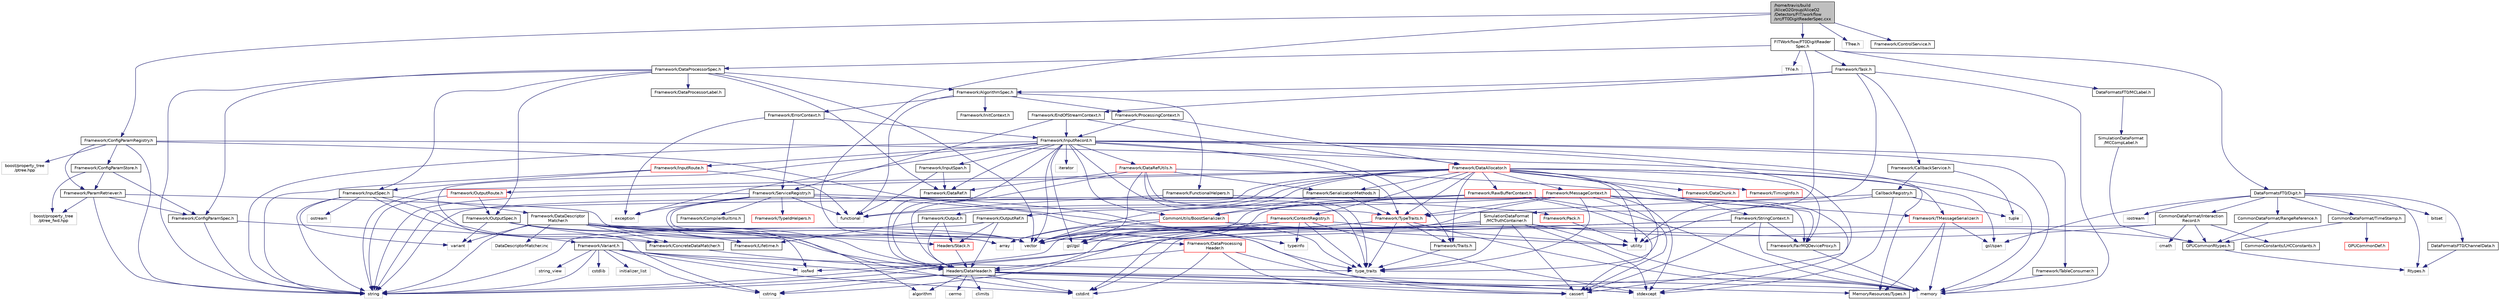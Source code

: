 digraph "/home/travis/build/AliceO2Group/AliceO2/Detectors/FIT/workflow/src/FT0DigitReaderSpec.cxx"
{
 // INTERACTIVE_SVG=YES
  bgcolor="transparent";
  edge [fontname="Helvetica",fontsize="10",labelfontname="Helvetica",labelfontsize="10"];
  node [fontname="Helvetica",fontsize="10",shape=record];
  Node0 [label="/home/travis/build\l/AliceO2Group/AliceO2\l/Detectors/FIT/workflow\l/src/FT0DigitReaderSpec.cxx",height=0.2,width=0.4,color="black", fillcolor="grey75", style="filled", fontcolor="black"];
  Node0 -> Node1 [color="midnightblue",fontsize="10",style="solid",fontname="Helvetica"];
  Node1 [label="vector",height=0.2,width=0.4,color="grey75"];
  Node0 -> Node2 [color="midnightblue",fontsize="10",style="solid",fontname="Helvetica"];
  Node2 [label="TTree.h",height=0.2,width=0.4,color="grey75"];
  Node0 -> Node3 [color="midnightblue",fontsize="10",style="solid",fontname="Helvetica"];
  Node3 [label="Framework/ConfigParamRegistry.h",height=0.2,width=0.4,color="black",URL="$de/dc6/ConfigParamRegistry_8h.html"];
  Node3 -> Node4 [color="midnightblue",fontsize="10",style="solid",fontname="Helvetica"];
  Node4 [label="Framework/ParamRetriever.h",height=0.2,width=0.4,color="black",URL="$df/d72/ParamRetriever_8h.html"];
  Node4 -> Node5 [color="midnightblue",fontsize="10",style="solid",fontname="Helvetica"];
  Node5 [label="Framework/ConfigParamSpec.h",height=0.2,width=0.4,color="black",URL="$d0/d1c/ConfigParamSpec_8h.html"];
  Node5 -> Node6 [color="midnightblue",fontsize="10",style="solid",fontname="Helvetica"];
  Node6 [label="Framework/Variant.h",height=0.2,width=0.4,color="black",URL="$de/d56/Variant_8h.html"];
  Node6 -> Node7 [color="midnightblue",fontsize="10",style="solid",fontname="Helvetica"];
  Node7 [label="type_traits",height=0.2,width=0.4,color="grey75"];
  Node6 -> Node8 [color="midnightblue",fontsize="10",style="solid",fontname="Helvetica"];
  Node8 [label="cstring",height=0.2,width=0.4,color="grey75"];
  Node6 -> Node9 [color="midnightblue",fontsize="10",style="solid",fontname="Helvetica"];
  Node9 [label="cstdint",height=0.2,width=0.4,color="grey75"];
  Node6 -> Node10 [color="midnightblue",fontsize="10",style="solid",fontname="Helvetica"];
  Node10 [label="cstdlib",height=0.2,width=0.4,color="grey75"];
  Node6 -> Node11 [color="midnightblue",fontsize="10",style="solid",fontname="Helvetica"];
  Node11 [label="stdexcept",height=0.2,width=0.4,color="grey75"];
  Node6 -> Node12 [color="midnightblue",fontsize="10",style="solid",fontname="Helvetica"];
  Node12 [label="iosfwd",height=0.2,width=0.4,color="grey75"];
  Node6 -> Node13 [color="midnightblue",fontsize="10",style="solid",fontname="Helvetica"];
  Node13 [label="initializer_list",height=0.2,width=0.4,color="grey75"];
  Node6 -> Node14 [color="midnightblue",fontsize="10",style="solid",fontname="Helvetica"];
  Node14 [label="string_view",height=0.2,width=0.4,color="grey75"];
  Node6 -> Node15 [color="midnightblue",fontsize="10",style="solid",fontname="Helvetica"];
  Node15 [label="string",height=0.2,width=0.4,color="grey75"];
  Node5 -> Node15 [color="midnightblue",fontsize="10",style="solid",fontname="Helvetica"];
  Node4 -> Node16 [color="midnightblue",fontsize="10",style="solid",fontname="Helvetica"];
  Node16 [label="boost/property_tree\l/ptree_fwd.hpp",height=0.2,width=0.4,color="grey75"];
  Node4 -> Node15 [color="midnightblue",fontsize="10",style="solid",fontname="Helvetica"];
  Node4 -> Node1 [color="midnightblue",fontsize="10",style="solid",fontname="Helvetica"];
  Node3 -> Node17 [color="midnightblue",fontsize="10",style="solid",fontname="Helvetica"];
  Node17 [label="Framework/ConfigParamStore.h",height=0.2,width=0.4,color="black",URL="$dd/daf/ConfigParamStore_8h.html"];
  Node17 -> Node4 [color="midnightblue",fontsize="10",style="solid",fontname="Helvetica"];
  Node17 -> Node5 [color="midnightblue",fontsize="10",style="solid",fontname="Helvetica"];
  Node17 -> Node16 [color="midnightblue",fontsize="10",style="solid",fontname="Helvetica"];
  Node3 -> Node18 [color="midnightblue",fontsize="10",style="solid",fontname="Helvetica"];
  Node18 [label="boost/property_tree\l/ptree.hpp",height=0.2,width=0.4,color="grey75"];
  Node3 -> Node19 [color="midnightblue",fontsize="10",style="solid",fontname="Helvetica"];
  Node19 [label="memory",height=0.2,width=0.4,color="grey75"];
  Node3 -> Node15 [color="midnightblue",fontsize="10",style="solid",fontname="Helvetica"];
  Node3 -> Node20 [color="midnightblue",fontsize="10",style="solid",fontname="Helvetica"];
  Node20 [label="cassert",height=0.2,width=0.4,color="grey75"];
  Node0 -> Node21 [color="midnightblue",fontsize="10",style="solid",fontname="Helvetica"];
  Node21 [label="Framework/ControlService.h",height=0.2,width=0.4,color="black",URL="$d2/d43/ControlService_8h.html"];
  Node0 -> Node22 [color="midnightblue",fontsize="10",style="solid",fontname="Helvetica"];
  Node22 [label="FITWorkflow/FT0DigitReader\lSpec.h",height=0.2,width=0.4,color="black",URL="$dc/d0d/FT0DigitReaderSpec_8h.html"];
  Node22 -> Node23 [color="midnightblue",fontsize="10",style="solid",fontname="Helvetica"];
  Node23 [label="TFile.h",height=0.2,width=0.4,color="grey75"];
  Node22 -> Node24 [color="midnightblue",fontsize="10",style="solid",fontname="Helvetica"];
  Node24 [label="Framework/DataProcessorSpec.h",height=0.2,width=0.4,color="black",URL="$d0/df4/DataProcessorSpec_8h.html"];
  Node24 -> Node25 [color="midnightblue",fontsize="10",style="solid",fontname="Helvetica"];
  Node25 [label="Framework/AlgorithmSpec.h",height=0.2,width=0.4,color="black",URL="$d0/d14/AlgorithmSpec_8h.html"];
  Node25 -> Node26 [color="midnightblue",fontsize="10",style="solid",fontname="Helvetica"];
  Node26 [label="Framework/ProcessingContext.h",height=0.2,width=0.4,color="black",URL="$de/d6a/ProcessingContext_8h.html"];
  Node26 -> Node27 [color="midnightblue",fontsize="10",style="solid",fontname="Helvetica"];
  Node27 [label="Framework/InputRecord.h",height=0.2,width=0.4,color="black",URL="$d6/d5c/InputRecord_8h.html"];
  Node27 -> Node28 [color="midnightblue",fontsize="10",style="solid",fontname="Helvetica"];
  Node28 [label="Framework/DataRef.h",height=0.2,width=0.4,color="black",URL="$d5/dfb/DataRef_8h.html"];
  Node27 -> Node29 [color="midnightblue",fontsize="10",style="solid",fontname="Helvetica"];
  Node29 [label="Framework/DataRefUtils.h",height=0.2,width=0.4,color="red",URL="$d5/db8/DataRefUtils_8h.html"];
  Node29 -> Node28 [color="midnightblue",fontsize="10",style="solid",fontname="Helvetica"];
  Node29 -> Node42 [color="midnightblue",fontsize="10",style="solid",fontname="Helvetica"];
  Node42 [label="Framework/SerializationMethods.h",height=0.2,width=0.4,color="black",URL="$d1/d53/SerializationMethods_8h.html",tooltip="Type wrappers for enfording a specific serialization method. "];
  Node42 -> Node43 [color="midnightblue",fontsize="10",style="solid",fontname="Helvetica"];
  Node43 [label="Framework/TypeTraits.h",height=0.2,width=0.4,color="red",URL="$d0/d95/TypeTraits_8h.html"];
  Node43 -> Node7 [color="midnightblue",fontsize="10",style="solid",fontname="Helvetica"];
  Node43 -> Node1 [color="midnightblue",fontsize="10",style="solid",fontname="Helvetica"];
  Node43 -> Node19 [color="midnightblue",fontsize="10",style="solid",fontname="Helvetica"];
  Node43 -> Node44 [color="midnightblue",fontsize="10",style="solid",fontname="Helvetica"];
  Node44 [label="Framework/Traits.h",height=0.2,width=0.4,color="black",URL="$db/d31/Traits_8h.html"];
  Node44 -> Node7 [color="midnightblue",fontsize="10",style="solid",fontname="Helvetica"];
  Node43 -> Node47 [color="midnightblue",fontsize="10",style="solid",fontname="Helvetica"];
  Node47 [label="gsl/gsl",height=0.2,width=0.4,color="grey75"];
  Node42 -> Node48 [color="midnightblue",fontsize="10",style="solid",fontname="Helvetica"];
  Node48 [label="CommonUtils/BoostSerializer.h",height=0.2,width=0.4,color="red",URL="$d7/d91/BoostSerializer_8h.html",tooltip="Templatised boost serializer/deserializer for containers and base types. "];
  Node48 -> Node49 [color="midnightblue",fontsize="10",style="solid",fontname="Helvetica"];
  Node49 [label="utility",height=0.2,width=0.4,color="grey75"];
  Node48 -> Node7 [color="midnightblue",fontsize="10",style="solid",fontname="Helvetica"];
  Node48 -> Node50 [color="midnightblue",fontsize="10",style="solid",fontname="Helvetica"];
  Node50 [label="array",height=0.2,width=0.4,color="grey75"];
  Node48 -> Node1 [color="midnightblue",fontsize="10",style="solid",fontname="Helvetica"];
  Node29 -> Node43 [color="midnightblue",fontsize="10",style="solid",fontname="Helvetica"];
  Node29 -> Node64 [color="midnightblue",fontsize="10",style="solid",fontname="Helvetica"];
  Node64 [label="Headers/DataHeader.h",height=0.2,width=0.4,color="black",URL="$dc/dcd/DataHeader_8h.html"];
  Node64 -> Node9 [color="midnightblue",fontsize="10",style="solid",fontname="Helvetica"];
  Node64 -> Node19 [color="midnightblue",fontsize="10",style="solid",fontname="Helvetica"];
  Node64 -> Node20 [color="midnightblue",fontsize="10",style="solid",fontname="Helvetica"];
  Node64 -> Node8 [color="midnightblue",fontsize="10",style="solid",fontname="Helvetica"];
  Node64 -> Node65 [color="midnightblue",fontsize="10",style="solid",fontname="Helvetica"];
  Node65 [label="algorithm",height=0.2,width=0.4,color="grey75"];
  Node64 -> Node11 [color="midnightblue",fontsize="10",style="solid",fontname="Helvetica"];
  Node64 -> Node15 [color="midnightblue",fontsize="10",style="solid",fontname="Helvetica"];
  Node64 -> Node66 [color="midnightblue",fontsize="10",style="solid",fontname="Helvetica"];
  Node66 [label="climits",height=0.2,width=0.4,color="grey75"];
  Node64 -> Node40 [color="midnightblue",fontsize="10",style="solid",fontname="Helvetica"];
  Node40 [label="MemoryResources/Types.h",height=0.2,width=0.4,color="black",URL="$d7/df8/Types_8h.html"];
  Node64 -> Node67 [color="midnightblue",fontsize="10",style="solid",fontname="Helvetica"];
  Node67 [label="cerrno",height=0.2,width=0.4,color="grey75"];
  Node29 -> Node47 [color="midnightblue",fontsize="10",style="solid",fontname="Helvetica"];
  Node29 -> Node11 [color="midnightblue",fontsize="10",style="solid",fontname="Helvetica"];
  Node29 -> Node7 [color="midnightblue",fontsize="10",style="solid",fontname="Helvetica"];
  Node27 -> Node93 [color="midnightblue",fontsize="10",style="solid",fontname="Helvetica"];
  Node93 [label="Framework/InputRoute.h",height=0.2,width=0.4,color="red",URL="$d5/d19/InputRoute_8h.html"];
  Node93 -> Node71 [color="midnightblue",fontsize="10",style="solid",fontname="Helvetica"];
  Node71 [label="Framework/InputSpec.h",height=0.2,width=0.4,color="black",URL="$d5/d3f/InputSpec_8h.html"];
  Node71 -> Node68 [color="midnightblue",fontsize="10",style="solid",fontname="Helvetica"];
  Node68 [label="Framework/Lifetime.h",height=0.2,width=0.4,color="black",URL="$dc/dca/Lifetime_8h.html"];
  Node71 -> Node69 [color="midnightblue",fontsize="10",style="solid",fontname="Helvetica"];
  Node69 [label="Framework/ConcreteDataMatcher.h",height=0.2,width=0.4,color="black",URL="$d0/d1b/ConcreteDataMatcher_8h.html"];
  Node69 -> Node64 [color="midnightblue",fontsize="10",style="solid",fontname="Helvetica"];
  Node71 -> Node72 [color="midnightblue",fontsize="10",style="solid",fontname="Helvetica"];
  Node72 [label="Framework/DataDescriptor\lMatcher.h",height=0.2,width=0.4,color="black",URL="$d3/da3/DataDescriptorMatcher_8h.html"];
  Node72 -> Node69 [color="midnightblue",fontsize="10",style="solid",fontname="Helvetica"];
  Node72 -> Node73 [color="midnightblue",fontsize="10",style="solid",fontname="Helvetica"];
  Node73 [label="Framework/DataProcessing\lHeader.h",height=0.2,width=0.4,color="red",URL="$d6/dc9/DataProcessingHeader_8h.html"];
  Node73 -> Node64 [color="midnightblue",fontsize="10",style="solid",fontname="Helvetica"];
  Node73 -> Node9 [color="midnightblue",fontsize="10",style="solid",fontname="Helvetica"];
  Node73 -> Node19 [color="midnightblue",fontsize="10",style="solid",fontname="Helvetica"];
  Node73 -> Node20 [color="midnightblue",fontsize="10",style="solid",fontname="Helvetica"];
  Node72 -> Node64 [color="midnightblue",fontsize="10",style="solid",fontname="Helvetica"];
  Node72 -> Node76 [color="midnightblue",fontsize="10",style="solid",fontname="Helvetica"];
  Node76 [label="Headers/Stack.h",height=0.2,width=0.4,color="red",URL="$d4/d00/Headers_2include_2Headers_2Stack_8h.html"];
  Node76 -> Node64 [color="midnightblue",fontsize="10",style="solid",fontname="Helvetica"];
  Node72 -> Node50 [color="midnightblue",fontsize="10",style="solid",fontname="Helvetica"];
  Node72 -> Node9 [color="midnightblue",fontsize="10",style="solid",fontname="Helvetica"];
  Node72 -> Node12 [color="midnightblue",fontsize="10",style="solid",fontname="Helvetica"];
  Node72 -> Node15 [color="midnightblue",fontsize="10",style="solid",fontname="Helvetica"];
  Node72 -> Node70 [color="midnightblue",fontsize="10",style="solid",fontname="Helvetica"];
  Node70 [label="variant",height=0.2,width=0.4,color="grey75"];
  Node72 -> Node1 [color="midnightblue",fontsize="10",style="solid",fontname="Helvetica"];
  Node72 -> Node87 [color="midnightblue",fontsize="10",style="solid",fontname="Helvetica"];
  Node87 [label="DataDescriptorMatcher.inc",height=0.2,width=0.4,color="grey75"];
  Node71 -> Node15 [color="midnightblue",fontsize="10",style="solid",fontname="Helvetica"];
  Node71 -> Node88 [color="midnightblue",fontsize="10",style="solid",fontname="Helvetica"];
  Node88 [label="ostream",height=0.2,width=0.4,color="grey75"];
  Node71 -> Node70 [color="midnightblue",fontsize="10",style="solid",fontname="Helvetica"];
  Node93 -> Node15 [color="midnightblue",fontsize="10",style="solid",fontname="Helvetica"];
  Node93 -> Node96 [color="midnightblue",fontsize="10",style="solid",fontname="Helvetica"];
  Node96 [label="functional",height=0.2,width=0.4,color="grey75"];
  Node27 -> Node43 [color="midnightblue",fontsize="10",style="solid",fontname="Helvetica"];
  Node27 -> Node98 [color="midnightblue",fontsize="10",style="solid",fontname="Helvetica"];
  Node98 [label="Framework/InputSpan.h",height=0.2,width=0.4,color="black",URL="$da/d0f/InputSpan_8h.html"];
  Node98 -> Node28 [color="midnightblue",fontsize="10",style="solid",fontname="Helvetica"];
  Node98 -> Node96 [color="midnightblue",fontsize="10",style="solid",fontname="Helvetica"];
  Node27 -> Node99 [color="midnightblue",fontsize="10",style="solid",fontname="Helvetica"];
  Node99 [label="Framework/TableConsumer.h",height=0.2,width=0.4,color="black",URL="$dc/d03/TableConsumer_8h.html"];
  Node99 -> Node19 [color="midnightblue",fontsize="10",style="solid",fontname="Helvetica"];
  Node27 -> Node44 [color="midnightblue",fontsize="10",style="solid",fontname="Helvetica"];
  Node27 -> Node40 [color="midnightblue",fontsize="10",style="solid",fontname="Helvetica"];
  Node27 -> Node64 [color="midnightblue",fontsize="10",style="solid",fontname="Helvetica"];
  Node27 -> Node48 [color="midnightblue",fontsize="10",style="solid",fontname="Helvetica"];
  Node27 -> Node47 [color="midnightblue",fontsize="10",style="solid",fontname="Helvetica"];
  Node27 -> Node100 [color="midnightblue",fontsize="10",style="solid",fontname="Helvetica"];
  Node100 [label="iterator",height=0.2,width=0.4,color="grey75"];
  Node27 -> Node15 [color="midnightblue",fontsize="10",style="solid",fontname="Helvetica"];
  Node27 -> Node1 [color="midnightblue",fontsize="10",style="solid",fontname="Helvetica"];
  Node27 -> Node8 [color="midnightblue",fontsize="10",style="solid",fontname="Helvetica"];
  Node27 -> Node20 [color="midnightblue",fontsize="10",style="solid",fontname="Helvetica"];
  Node27 -> Node101 [color="midnightblue",fontsize="10",style="solid",fontname="Helvetica"];
  Node101 [label="exception",height=0.2,width=0.4,color="grey75"];
  Node27 -> Node19 [color="midnightblue",fontsize="10",style="solid",fontname="Helvetica"];
  Node27 -> Node7 [color="midnightblue",fontsize="10",style="solid",fontname="Helvetica"];
  Node26 -> Node102 [color="midnightblue",fontsize="10",style="solid",fontname="Helvetica"];
  Node102 [label="Framework/DataAllocator.h",height=0.2,width=0.4,color="red",URL="$d1/d28/DataAllocator_8h.html"];
  Node102 -> Node103 [color="midnightblue",fontsize="10",style="solid",fontname="Helvetica"];
  Node103 [label="Framework/ContextRegistry.h",height=0.2,width=0.4,color="red",URL="$df/d2f/ContextRegistry_8h.html"];
  Node103 -> Node104 [color="midnightblue",fontsize="10",style="solid",fontname="Helvetica"];
  Node104 [label="typeinfo",height=0.2,width=0.4,color="grey75"];
  Node103 -> Node7 [color="midnightblue",fontsize="10",style="solid",fontname="Helvetica"];
  Node103 -> Node15 [color="midnightblue",fontsize="10",style="solid",fontname="Helvetica"];
  Node103 -> Node11 [color="midnightblue",fontsize="10",style="solid",fontname="Helvetica"];
  Node103 -> Node1 [color="midnightblue",fontsize="10",style="solid",fontname="Helvetica"];
  Node103 -> Node49 [color="midnightblue",fontsize="10",style="solid",fontname="Helvetica"];
  Node103 -> Node50 [color="midnightblue",fontsize="10",style="solid",fontname="Helvetica"];
  Node102 -> Node106 [color="midnightblue",fontsize="10",style="solid",fontname="Helvetica"];
  Node106 [label="Framework/MessageContext.h",height=0.2,width=0.4,color="red",URL="$dc/dc4/MessageContext_8h.html"];
  Node106 -> Node109 [color="midnightblue",fontsize="10",style="solid",fontname="Helvetica"];
  Node109 [label="Framework/FairMQDeviceProxy.h",height=0.2,width=0.4,color="black",URL="$d8/d71/FairMQDeviceProxy_8h.html"];
  Node109 -> Node19 [color="midnightblue",fontsize="10",style="solid",fontname="Helvetica"];
  Node106 -> Node31 [color="midnightblue",fontsize="10",style="solid",fontname="Helvetica"];
  Node31 [label="Framework/TMessageSerializer.h",height=0.2,width=0.4,color="red",URL="$d8/d3c/TMessageSerializer_8h.html"];
  Node31 -> Node38 [color="midnightblue",fontsize="10",style="solid",fontname="Helvetica"];
  Node38 [label="gsl/span",height=0.2,width=0.4,color="grey75"];
  Node31 -> Node19 [color="midnightblue",fontsize="10",style="solid",fontname="Helvetica"];
  Node31 -> Node40 [color="midnightblue",fontsize="10",style="solid",fontname="Helvetica"];
  Node106 -> Node43 [color="midnightblue",fontsize="10",style="solid",fontname="Helvetica"];
  Node106 -> Node64 [color="midnightblue",fontsize="10",style="solid",fontname="Helvetica"];
  Node106 -> Node20 [color="midnightblue",fontsize="10",style="solid",fontname="Helvetica"];
  Node106 -> Node96 [color="midnightblue",fontsize="10",style="solid",fontname="Helvetica"];
  Node106 -> Node11 [color="midnightblue",fontsize="10",style="solid",fontname="Helvetica"];
  Node106 -> Node15 [color="midnightblue",fontsize="10",style="solid",fontname="Helvetica"];
  Node106 -> Node7 [color="midnightblue",fontsize="10",style="solid",fontname="Helvetica"];
  Node106 -> Node1 [color="midnightblue",fontsize="10",style="solid",fontname="Helvetica"];
  Node102 -> Node111 [color="midnightblue",fontsize="10",style="solid",fontname="Helvetica"];
  Node111 [label="Framework/StringContext.h",height=0.2,width=0.4,color="black",URL="$dd/df6/StringContext_8h.html"];
  Node111 -> Node109 [color="midnightblue",fontsize="10",style="solid",fontname="Helvetica"];
  Node111 -> Node1 [color="midnightblue",fontsize="10",style="solid",fontname="Helvetica"];
  Node111 -> Node20 [color="midnightblue",fontsize="10",style="solid",fontname="Helvetica"];
  Node111 -> Node15 [color="midnightblue",fontsize="10",style="solid",fontname="Helvetica"];
  Node111 -> Node19 [color="midnightblue",fontsize="10",style="solid",fontname="Helvetica"];
  Node102 -> Node112 [color="midnightblue",fontsize="10",style="solid",fontname="Helvetica"];
  Node112 [label="Framework/RawBufferContext.h",height=0.2,width=0.4,color="red",URL="$d8/d25/RawBufferContext_8h.html",tooltip=" "];
  Node112 -> Node109 [color="midnightblue",fontsize="10",style="solid",fontname="Helvetica"];
  Node112 -> Node48 [color="midnightblue",fontsize="10",style="solid",fontname="Helvetica"];
  Node112 -> Node1 [color="midnightblue",fontsize="10",style="solid",fontname="Helvetica"];
  Node112 -> Node20 [color="midnightblue",fontsize="10",style="solid",fontname="Helvetica"];
  Node112 -> Node15 [color="midnightblue",fontsize="10",style="solid",fontname="Helvetica"];
  Node112 -> Node19 [color="midnightblue",fontsize="10",style="solid",fontname="Helvetica"];
  Node102 -> Node89 [color="midnightblue",fontsize="10",style="solid",fontname="Helvetica"];
  Node89 [label="Framework/Output.h",height=0.2,width=0.4,color="black",URL="$d3/ddf/Output_8h.html"];
  Node89 -> Node64 [color="midnightblue",fontsize="10",style="solid",fontname="Helvetica"];
  Node89 -> Node68 [color="midnightblue",fontsize="10",style="solid",fontname="Helvetica"];
  Node89 -> Node76 [color="midnightblue",fontsize="10",style="solid",fontname="Helvetica"];
  Node102 -> Node114 [color="midnightblue",fontsize="10",style="solid",fontname="Helvetica"];
  Node114 [label="Framework/OutputRef.h",height=0.2,width=0.4,color="black",URL="$d6/d5a/OutputRef_8h.html"];
  Node114 -> Node64 [color="midnightblue",fontsize="10",style="solid",fontname="Helvetica"];
  Node114 -> Node76 [color="midnightblue",fontsize="10",style="solid",fontname="Helvetica"];
  Node114 -> Node15 [color="midnightblue",fontsize="10",style="solid",fontname="Helvetica"];
  Node102 -> Node115 [color="midnightblue",fontsize="10",style="solid",fontname="Helvetica"];
  Node115 [label="Framework/OutputRoute.h",height=0.2,width=0.4,color="red",URL="$d6/df4/OutputRoute_8h.html"];
  Node115 -> Node63 [color="midnightblue",fontsize="10",style="solid",fontname="Helvetica"];
  Node63 [label="Framework/OutputSpec.h",height=0.2,width=0.4,color="black",URL="$db/d2d/OutputSpec_8h.html"];
  Node63 -> Node64 [color="midnightblue",fontsize="10",style="solid",fontname="Helvetica"];
  Node63 -> Node68 [color="midnightblue",fontsize="10",style="solid",fontname="Helvetica"];
  Node63 -> Node69 [color="midnightblue",fontsize="10",style="solid",fontname="Helvetica"];
  Node63 -> Node70 [color="midnightblue",fontsize="10",style="solid",fontname="Helvetica"];
  Node115 -> Node15 [color="midnightblue",fontsize="10",style="solid",fontname="Helvetica"];
  Node102 -> Node116 [color="midnightblue",fontsize="10",style="solid",fontname="Helvetica"];
  Node116 [label="Framework/DataChunk.h",height=0.2,width=0.4,color="red",URL="$d7/d31/DataChunk_8h.html"];
  Node102 -> Node109 [color="midnightblue",fontsize="10",style="solid",fontname="Helvetica"];
  Node102 -> Node117 [color="midnightblue",fontsize="10",style="solid",fontname="Helvetica"];
  Node117 [label="Framework/TimingInfo.h",height=0.2,width=0.4,color="red",URL="$da/d2b/TimingInfo_8h.html"];
  Node102 -> Node31 [color="midnightblue",fontsize="10",style="solid",fontname="Helvetica"];
  Node102 -> Node43 [color="midnightblue",fontsize="10",style="solid",fontname="Helvetica"];
  Node102 -> Node44 [color="midnightblue",fontsize="10",style="solid",fontname="Helvetica"];
  Node102 -> Node42 [color="midnightblue",fontsize="10",style="solid",fontname="Helvetica"];
  Node102 -> Node64 [color="midnightblue",fontsize="10",style="solid",fontname="Helvetica"];
  Node102 -> Node38 [color="midnightblue",fontsize="10",style="solid",fontname="Helvetica"];
  Node102 -> Node1 [color="midnightblue",fontsize="10",style="solid",fontname="Helvetica"];
  Node102 -> Node15 [color="midnightblue",fontsize="10",style="solid",fontname="Helvetica"];
  Node102 -> Node49 [color="midnightblue",fontsize="10",style="solid",fontname="Helvetica"];
  Node102 -> Node7 [color="midnightblue",fontsize="10",style="solid",fontname="Helvetica"];
  Node25 -> Node118 [color="midnightblue",fontsize="10",style="solid",fontname="Helvetica"];
  Node118 [label="Framework/ErrorContext.h",height=0.2,width=0.4,color="black",URL="$d7/dad/ErrorContext_8h.html"];
  Node118 -> Node27 [color="midnightblue",fontsize="10",style="solid",fontname="Helvetica"];
  Node118 -> Node119 [color="midnightblue",fontsize="10",style="solid",fontname="Helvetica"];
  Node119 [label="Framework/ServiceRegistry.h",height=0.2,width=0.4,color="black",URL="$d8/d17/ServiceRegistry_8h.html"];
  Node119 -> Node120 [color="midnightblue",fontsize="10",style="solid",fontname="Helvetica"];
  Node120 [label="Framework/CompilerBuiltins.h",height=0.2,width=0.4,color="black",URL="$d9/de8/CompilerBuiltins_8h.html"];
  Node119 -> Node121 [color="midnightblue",fontsize="10",style="solid",fontname="Helvetica"];
  Node121 [label="Framework/TypeIdHelpers.h",height=0.2,width=0.4,color="red",URL="$d2/d9a/TypeIdHelpers_8h.html"];
  Node119 -> Node65 [color="midnightblue",fontsize="10",style="solid",fontname="Helvetica"];
  Node119 -> Node50 [color="midnightblue",fontsize="10",style="solid",fontname="Helvetica"];
  Node119 -> Node101 [color="midnightblue",fontsize="10",style="solid",fontname="Helvetica"];
  Node119 -> Node96 [color="midnightblue",fontsize="10",style="solid",fontname="Helvetica"];
  Node119 -> Node15 [color="midnightblue",fontsize="10",style="solid",fontname="Helvetica"];
  Node119 -> Node7 [color="midnightblue",fontsize="10",style="solid",fontname="Helvetica"];
  Node119 -> Node104 [color="midnightblue",fontsize="10",style="solid",fontname="Helvetica"];
  Node118 -> Node101 [color="midnightblue",fontsize="10",style="solid",fontname="Helvetica"];
  Node25 -> Node123 [color="midnightblue",fontsize="10",style="solid",fontname="Helvetica"];
  Node123 [label="Framework/InitContext.h",height=0.2,width=0.4,color="black",URL="$d4/d2b/InitContext_8h.html"];
  Node25 -> Node124 [color="midnightblue",fontsize="10",style="solid",fontname="Helvetica"];
  Node124 [label="Framework/FunctionalHelpers.h",height=0.2,width=0.4,color="black",URL="$de/d9b/FunctionalHelpers_8h.html"];
  Node124 -> Node125 [color="midnightblue",fontsize="10",style="solid",fontname="Helvetica"];
  Node125 [label="Framework/Pack.h",height=0.2,width=0.4,color="red",URL="$dd/dce/Pack_8h.html"];
  Node125 -> Node49 [color="midnightblue",fontsize="10",style="solid",fontname="Helvetica"];
  Node124 -> Node96 [color="midnightblue",fontsize="10",style="solid",fontname="Helvetica"];
  Node25 -> Node96 [color="midnightblue",fontsize="10",style="solid",fontname="Helvetica"];
  Node24 -> Node5 [color="midnightblue",fontsize="10",style="solid",fontname="Helvetica"];
  Node24 -> Node126 [color="midnightblue",fontsize="10",style="solid",fontname="Helvetica"];
  Node126 [label="Framework/DataProcessorLabel.h",height=0.2,width=0.4,color="black",URL="$d1/df2/DataProcessorLabel_8h.html"];
  Node24 -> Node28 [color="midnightblue",fontsize="10",style="solid",fontname="Helvetica"];
  Node24 -> Node71 [color="midnightblue",fontsize="10",style="solid",fontname="Helvetica"];
  Node24 -> Node63 [color="midnightblue",fontsize="10",style="solid",fontname="Helvetica"];
  Node24 -> Node15 [color="midnightblue",fontsize="10",style="solid",fontname="Helvetica"];
  Node24 -> Node1 [color="midnightblue",fontsize="10",style="solid",fontname="Helvetica"];
  Node22 -> Node127 [color="midnightblue",fontsize="10",style="solid",fontname="Helvetica"];
  Node127 [label="Framework/Task.h",height=0.2,width=0.4,color="black",URL="$df/d4f/Task_8h.html"];
  Node127 -> Node25 [color="midnightblue",fontsize="10",style="solid",fontname="Helvetica"];
  Node127 -> Node128 [color="midnightblue",fontsize="10",style="solid",fontname="Helvetica"];
  Node128 [label="Framework/CallbackService.h",height=0.2,width=0.4,color="black",URL="$d9/d7f/CallbackService_8h.html"];
  Node128 -> Node129 [color="midnightblue",fontsize="10",style="solid",fontname="Helvetica"];
  Node129 [label="CallbackRegistry.h",height=0.2,width=0.4,color="black",URL="$d7/d3e/CallbackRegistry_8h.html",tooltip="A generic registry for callbacks. "];
  Node129 -> Node43 [color="midnightblue",fontsize="10",style="solid",fontname="Helvetica"];
  Node129 -> Node130 [color="midnightblue",fontsize="10",style="solid",fontname="Helvetica"];
  Node130 [label="tuple",height=0.2,width=0.4,color="grey75"];
  Node129 -> Node11 [color="midnightblue",fontsize="10",style="solid",fontname="Helvetica"];
  Node129 -> Node49 [color="midnightblue",fontsize="10",style="solid",fontname="Helvetica"];
  Node128 -> Node130 [color="midnightblue",fontsize="10",style="solid",fontname="Helvetica"];
  Node127 -> Node131 [color="midnightblue",fontsize="10",style="solid",fontname="Helvetica"];
  Node131 [label="Framework/EndOfStreamContext.h",height=0.2,width=0.4,color="black",URL="$d0/d77/EndOfStreamContext_8h.html"];
  Node131 -> Node27 [color="midnightblue",fontsize="10",style="solid",fontname="Helvetica"];
  Node131 -> Node119 [color="midnightblue",fontsize="10",style="solid",fontname="Helvetica"];
  Node131 -> Node102 [color="midnightblue",fontsize="10",style="solid",fontname="Helvetica"];
  Node127 -> Node49 [color="midnightblue",fontsize="10",style="solid",fontname="Helvetica"];
  Node127 -> Node19 [color="midnightblue",fontsize="10",style="solid",fontname="Helvetica"];
  Node22 -> Node132 [color="midnightblue",fontsize="10",style="solid",fontname="Helvetica"];
  Node132 [label="DataFormatsFT0/Digit.h",height=0.2,width=0.4,color="black",URL="$d0/d0a/DataFormats_2Detectors_2FIT_2FT0_2include_2DataFormatsFT0_2Digit_8h.html"];
  Node132 -> Node133 [color="midnightblue",fontsize="10",style="solid",fontname="Helvetica"];
  Node133 [label="CommonDataFormat/Interaction\lRecord.h",height=0.2,width=0.4,color="black",URL="$d9/d80/InteractionRecord_8h.html"];
  Node133 -> Node134 [color="midnightblue",fontsize="10",style="solid",fontname="Helvetica"];
  Node134 [label="GPUCommonRtypes.h",height=0.2,width=0.4,color="black",URL="$d2/d45/GPUCommonRtypes_8h.html"];
  Node134 -> Node135 [color="midnightblue",fontsize="10",style="solid",fontname="Helvetica"];
  Node135 [label="Rtypes.h",height=0.2,width=0.4,color="grey75"];
  Node133 -> Node12 [color="midnightblue",fontsize="10",style="solid",fontname="Helvetica"];
  Node133 -> Node136 [color="midnightblue",fontsize="10",style="solid",fontname="Helvetica"];
  Node136 [label="cmath",height=0.2,width=0.4,color="grey75"];
  Node133 -> Node9 [color="midnightblue",fontsize="10",style="solid",fontname="Helvetica"];
  Node133 -> Node137 [color="midnightblue",fontsize="10",style="solid",fontname="Helvetica"];
  Node137 [label="CommonConstants/LHCConstants.h",height=0.2,width=0.4,color="black",URL="$d4/dc6/LHCConstants_8h.html",tooltip="Header to collect LHC related constants. "];
  Node132 -> Node138 [color="midnightblue",fontsize="10",style="solid",fontname="Helvetica"];
  Node138 [label="CommonDataFormat/RangeReference.h",height=0.2,width=0.4,color="black",URL="$de/d64/RangeReference_8h.html",tooltip="Class to refer to the 1st entry and N elements of some group in the continuous container. "];
  Node138 -> Node134 [color="midnightblue",fontsize="10",style="solid",fontname="Helvetica"];
  Node132 -> Node139 [color="midnightblue",fontsize="10",style="solid",fontname="Helvetica"];
  Node139 [label="CommonDataFormat/TimeStamp.h",height=0.2,width=0.4,color="black",URL="$df/d5d/common_2include_2CommonDataFormat_2TimeStamp_8h.html"];
  Node139 -> Node134 [color="midnightblue",fontsize="10",style="solid",fontname="Helvetica"];
  Node139 -> Node140 [color="midnightblue",fontsize="10",style="solid",fontname="Helvetica"];
  Node140 [label="GPUCommonDef.h",height=0.2,width=0.4,color="red",URL="$df/d21/GPUCommonDef_8h.html"];
  Node132 -> Node143 [color="midnightblue",fontsize="10",style="solid",fontname="Helvetica"];
  Node143 [label="DataFormatsFT0/ChannelData.h",height=0.2,width=0.4,color="black",URL="$dc/d44/FIT_2FT0_2include_2DataFormatsFT0_2ChannelData_8h.html"];
  Node143 -> Node135 [color="midnightblue",fontsize="10",style="solid",fontname="Helvetica"];
  Node132 -> Node135 [color="midnightblue",fontsize="10",style="solid",fontname="Helvetica"];
  Node132 -> Node38 [color="midnightblue",fontsize="10",style="solid",fontname="Helvetica"];
  Node132 -> Node144 [color="midnightblue",fontsize="10",style="solid",fontname="Helvetica"];
  Node144 [label="bitset",height=0.2,width=0.4,color="grey75"];
  Node132 -> Node145 [color="midnightblue",fontsize="10",style="solid",fontname="Helvetica"];
  Node145 [label="iostream",height=0.2,width=0.4,color="grey75"];
  Node22 -> Node146 [color="midnightblue",fontsize="10",style="solid",fontname="Helvetica"];
  Node146 [label="DataFormatsFT0/MCLabel.h",height=0.2,width=0.4,color="black",URL="$db/d4c/DataFormats_2Detectors_2FIT_2FT0_2include_2DataFormatsFT0_2MCLabel_8h.html"];
  Node146 -> Node147 [color="midnightblue",fontsize="10",style="solid",fontname="Helvetica"];
  Node147 [label="SimulationDataFormat\l/MCCompLabel.h",height=0.2,width=0.4,color="black",URL="$d7/dcd/MCCompLabel_8h.html"];
  Node147 -> Node134 [color="midnightblue",fontsize="10",style="solid",fontname="Helvetica"];
  Node22 -> Node148 [color="midnightblue",fontsize="10",style="solid",fontname="Helvetica"];
  Node148 [label="SimulationDataFormat\l/MCTruthContainer.h",height=0.2,width=0.4,color="black",URL="$db/d14/MCTruthContainer_8h.html",tooltip="Definition of a container to keep Monte Carlo truth external to simulation objects. "];
  Node148 -> Node134 [color="midnightblue",fontsize="10",style="solid",fontname="Helvetica"];
  Node148 -> Node9 [color="midnightblue",fontsize="10",style="solid",fontname="Helvetica"];
  Node148 -> Node20 [color="midnightblue",fontsize="10",style="solid",fontname="Helvetica"];
  Node148 -> Node11 [color="midnightblue",fontsize="10",style="solid",fontname="Helvetica"];
  Node148 -> Node47 [color="midnightblue",fontsize="10",style="solid",fontname="Helvetica"];
  Node148 -> Node7 [color="midnightblue",fontsize="10",style="solid",fontname="Helvetica"];
  Node148 -> Node8 [color="midnightblue",fontsize="10",style="solid",fontname="Helvetica"];
  Node148 -> Node19 [color="midnightblue",fontsize="10",style="solid",fontname="Helvetica"];
  Node148 -> Node1 [color="midnightblue",fontsize="10",style="solid",fontname="Helvetica"];
}
